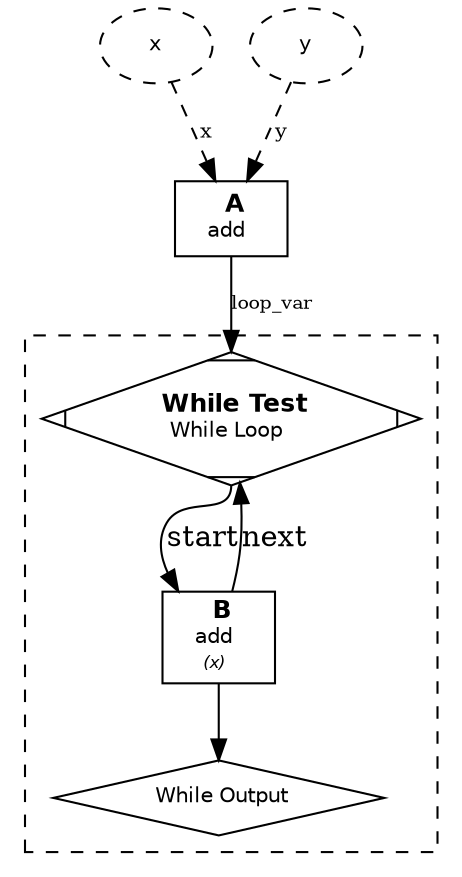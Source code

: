 digraph Pipeline {
  rankdir=TB;
  node [fontsize=12 fontname="Helvetica"];
  "A" [shape=box, label=< <B>A</B><BR/><FONT POINT-SIZE="10">add</FONT> >];
  subgraph cluster_While_Test {
    style=dashed;
    "While_Test" [shape=Mdiamond, label=< <B>While Test</B><BR/><FONT POINT-SIZE="10">While Loop</FONT> >];
subgraph Pipeline {
  rankdir=TB;
  node [fontsize=12 fontname="Helvetica"];
  "While_Test_L_B" [shape=box, label=< <B>B</B><BR/><FONT POINT-SIZE="10">add</FONT> <BR/><FONT POINT-SIZE="8"><I>(x)</I></FONT> >];
}
    "While_Test" -> "While_Test_L_B" [label="start", tailport=s];
    "While_Test_L_B" -> "While_Test" [label="next"];
    "While_Test_output" [shape=diamond, label=< <FONT POINT-SIZE="10"> While Output</FONT> >];
    "While_Test_L_B" -> "While_Test_output";
  }
  { rank=source; "params_x"; }
  "params_x" [shape=ellipse, style=dashed, label=< <FONT POINT-SIZE="10">x</FONT> >];
  "params_x" -> "A" [label="x", fontsize=10, style=dashed];
  { rank=source; "params_y"; }
  "params_y" [shape=ellipse, style=dashed, label=< <FONT POINT-SIZE="10">y</FONT> >];
  "params_y" -> "A" [label="y", fontsize=10, style=dashed];
  "A" -> "While_Test" [label="loop_var", fontsize=9];
}